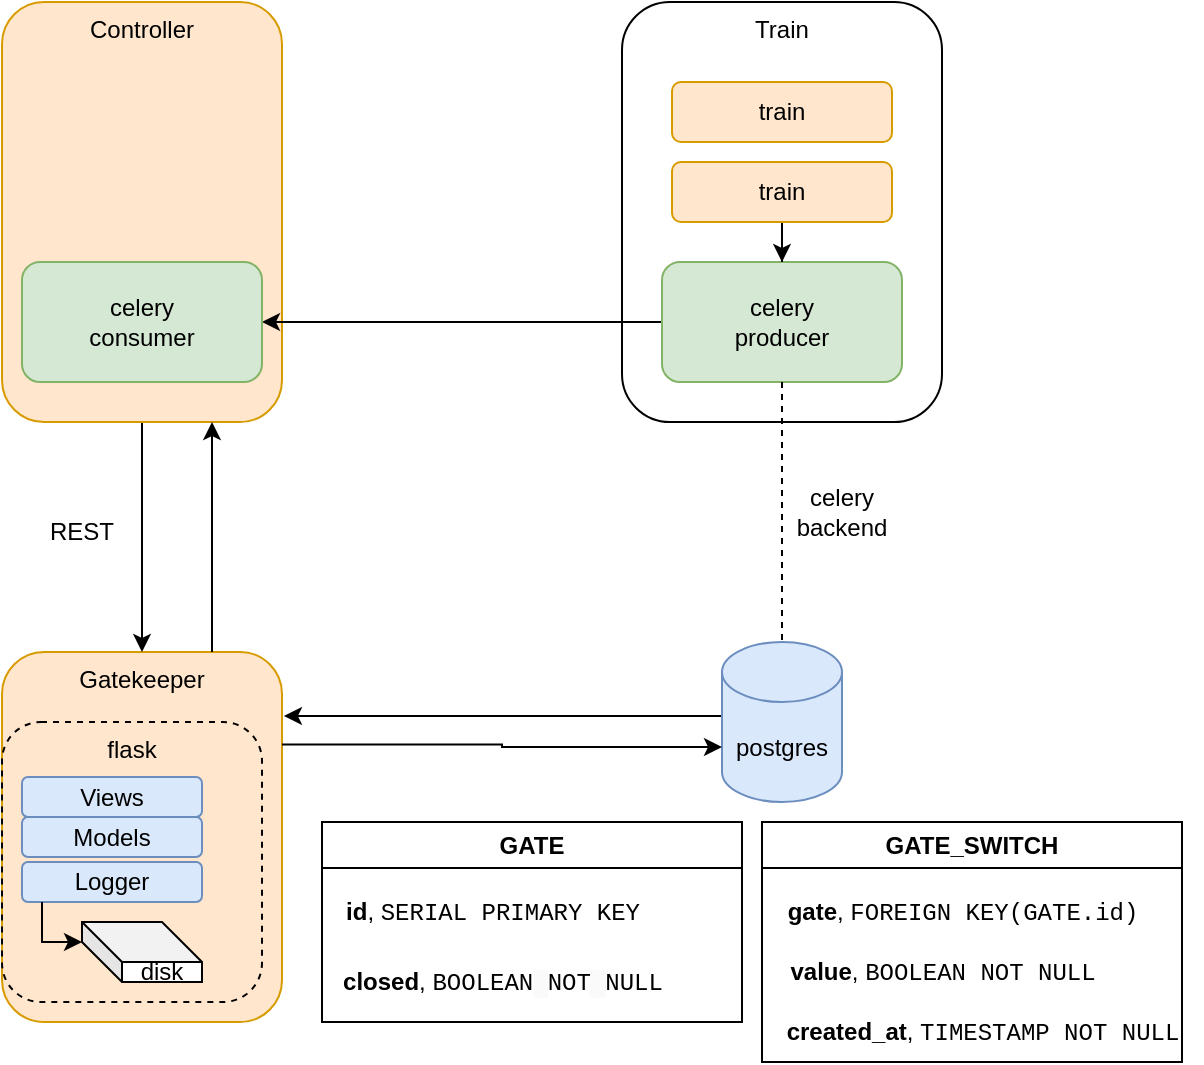 <mxfile version="24.0.7" type="device">
  <diagram name="Page-1" id="ikppUzbMA4AgMU2g5fSF">
    <mxGraphModel dx="1433" dy="737" grid="1" gridSize="10" guides="1" tooltips="1" connect="1" arrows="1" fold="1" page="1" pageScale="1" pageWidth="850" pageHeight="1100" math="0" shadow="0">
      <root>
        <mxCell id="0" />
        <mxCell id="1" parent="0" />
        <mxCell id="fPFFHtyQ8fmGZfRSbvxg-5" value="Gatekeeper" style="rounded=1;whiteSpace=wrap;html=1;fillColor=#ffe6cc;strokeColor=#d79b00;verticalAlign=top;" vertex="1" parent="1">
          <mxGeometry x="210" y="455" width="140" height="185" as="geometry" />
        </mxCell>
        <mxCell id="fPFFHtyQ8fmGZfRSbvxg-33" value="flask" style="rounded=1;whiteSpace=wrap;html=1;fillColor=none;dashed=1;verticalAlign=top;" vertex="1" parent="1">
          <mxGeometry x="210" y="490" width="130" height="140" as="geometry" />
        </mxCell>
        <mxCell id="fPFFHtyQ8fmGZfRSbvxg-13" style="edgeStyle=orthogonalEdgeStyle;rounded=0;orthogonalLoop=1;jettySize=auto;html=1;" edge="1" parent="1" source="fPFFHtyQ8fmGZfRSbvxg-9" target="fPFFHtyQ8fmGZfRSbvxg-5">
          <mxGeometry relative="1" as="geometry" />
        </mxCell>
        <mxCell id="fPFFHtyQ8fmGZfRSbvxg-9" value="Controller" style="rounded=1;whiteSpace=wrap;html=1;fillColor=#ffe6cc;strokeColor=#d79b00;verticalAlign=top;" vertex="1" parent="1">
          <mxGeometry x="210" y="130" width="140" height="210" as="geometry" />
        </mxCell>
        <mxCell id="fPFFHtyQ8fmGZfRSbvxg-4" value="Train" style="rounded=1;whiteSpace=wrap;html=1;fillColor=none;align=center;verticalAlign=top;" vertex="1" parent="1">
          <mxGeometry x="520" y="130" width="160" height="210" as="geometry" />
        </mxCell>
        <mxCell id="fPFFHtyQ8fmGZfRSbvxg-17" style="edgeStyle=orthogonalEdgeStyle;rounded=0;orthogonalLoop=1;jettySize=auto;html=1;exitX=0;exitY=0;exitDx=0;exitDy=27.5;exitPerimeter=0;entryX=1.007;entryY=0.173;entryDx=0;entryDy=0;entryPerimeter=0;" edge="1" parent="1" source="fPFFHtyQ8fmGZfRSbvxg-1" target="fPFFHtyQ8fmGZfRSbvxg-5">
          <mxGeometry relative="1" as="geometry">
            <Array as="points">
              <mxPoint x="570" y="487" />
            </Array>
          </mxGeometry>
        </mxCell>
        <mxCell id="fPFFHtyQ8fmGZfRSbvxg-1" value="postgres" style="shape=cylinder3;whiteSpace=wrap;html=1;boundedLbl=1;backgroundOutline=1;size=15;fillColor=#dae8fc;strokeColor=#6c8ebf;" vertex="1" parent="1">
          <mxGeometry x="570" y="450" width="60" height="80" as="geometry" />
        </mxCell>
        <mxCell id="fPFFHtyQ8fmGZfRSbvxg-12" style="edgeStyle=orthogonalEdgeStyle;rounded=0;orthogonalLoop=1;jettySize=auto;html=1;" edge="1" parent="1" source="fPFFHtyQ8fmGZfRSbvxg-3" target="fPFFHtyQ8fmGZfRSbvxg-10">
          <mxGeometry relative="1" as="geometry" />
        </mxCell>
        <mxCell id="fPFFHtyQ8fmGZfRSbvxg-3" value="celery&lt;div&gt;producer&lt;/div&gt;" style="rounded=1;whiteSpace=wrap;html=1;fillColor=#d5e8d4;strokeColor=#82b366;" vertex="1" parent="1">
          <mxGeometry x="540" y="260" width="120" height="60" as="geometry" />
        </mxCell>
        <mxCell id="fPFFHtyQ8fmGZfRSbvxg-15" style="edgeStyle=orthogonalEdgeStyle;rounded=0;orthogonalLoop=1;jettySize=auto;html=1;exitX=0.75;exitY=0;exitDx=0;exitDy=0;entryX=0.75;entryY=1;entryDx=0;entryDy=0;" edge="1" parent="1" source="fPFFHtyQ8fmGZfRSbvxg-5" target="fPFFHtyQ8fmGZfRSbvxg-9">
          <mxGeometry relative="1" as="geometry" />
        </mxCell>
        <mxCell id="fPFFHtyQ8fmGZfRSbvxg-11" style="edgeStyle=orthogonalEdgeStyle;rounded=0;orthogonalLoop=1;jettySize=auto;html=1;exitX=0.5;exitY=1;exitDx=0;exitDy=0;" edge="1" parent="1" source="fPFFHtyQ8fmGZfRSbvxg-6" target="fPFFHtyQ8fmGZfRSbvxg-3">
          <mxGeometry relative="1" as="geometry" />
        </mxCell>
        <mxCell id="fPFFHtyQ8fmGZfRSbvxg-6" value="train" style="rounded=1;whiteSpace=wrap;html=1;fillColor=#ffe6cc;strokeColor=#d79b00;" vertex="1" parent="1">
          <mxGeometry x="545" y="210" width="110" height="30" as="geometry" />
        </mxCell>
        <mxCell id="fPFFHtyQ8fmGZfRSbvxg-7" value="train" style="rounded=1;whiteSpace=wrap;html=1;fillColor=#ffe6cc;strokeColor=#d79b00;" vertex="1" parent="1">
          <mxGeometry x="545" y="170" width="110" height="30" as="geometry" />
        </mxCell>
        <mxCell id="fPFFHtyQ8fmGZfRSbvxg-10" value="celery&lt;div&gt;consumer&lt;/div&gt;" style="rounded=1;whiteSpace=wrap;html=1;fillColor=#d5e8d4;strokeColor=#82b366;" vertex="1" parent="1">
          <mxGeometry x="220" y="260" width="120" height="60" as="geometry" />
        </mxCell>
        <mxCell id="fPFFHtyQ8fmGZfRSbvxg-18" style="edgeStyle=orthogonalEdgeStyle;rounded=0;orthogonalLoop=1;jettySize=auto;html=1;entryX=0.5;entryY=0;entryDx=0;entryDy=0;entryPerimeter=0;dashed=1;endArrow=none;endFill=0;" edge="1" parent="1" source="fPFFHtyQ8fmGZfRSbvxg-3" target="fPFFHtyQ8fmGZfRSbvxg-1">
          <mxGeometry relative="1" as="geometry" />
        </mxCell>
        <mxCell id="fPFFHtyQ8fmGZfRSbvxg-19" value="GATE" style="swimlane;whiteSpace=wrap;html=1;startSize=23;" vertex="1" parent="1">
          <mxGeometry x="370" y="540" width="210" height="100" as="geometry" />
        </mxCell>
        <mxCell id="fPFFHtyQ8fmGZfRSbvxg-24" value="&lt;font style=&quot;font-size: 12px;&quot;&gt;&lt;b&gt;closed&lt;/b&gt;,&amp;nbsp;&lt;span style=&quot;box-sizing: border-box; margin: 0px; color: var(--hljs-class-color); font-family: &amp;quot;Roboto Mono&amp;quot;, ui-monospace, SFMono-Regular, Menlo, Monaco, Consolas, &amp;quot;Liberation Mono&amp;quot;, &amp;quot;Courier New&amp;quot;, monospace; text-align: start; white-space: pre;&quot; class=&quot;hljs-built_in&quot;&gt;BOOLEAN&lt;/span&gt;&lt;span style=&quot;color: rgb(56, 58, 66); font-family: &amp;quot;Roboto Mono&amp;quot;, ui-monospace, SFMono-Regular, Menlo, Monaco, Consolas, &amp;quot;Liberation Mono&amp;quot;, &amp;quot;Courier New&amp;quot;, monospace; text-align: start; white-space: pre; background-color: rgb(250, 250, 250);&quot;&gt; &lt;/span&gt;&lt;span style=&quot;box-sizing: border-box; margin: 0px; color: var(--hljs-formula-color); font-family: &amp;quot;Roboto Mono&amp;quot;, ui-monospace, SFMono-Regular, Menlo, Monaco, Consolas, &amp;quot;Liberation Mono&amp;quot;, &amp;quot;Courier New&amp;quot;, monospace; text-align: start; white-space: pre;&quot; class=&quot;hljs-keyword&quot;&gt;NOT&lt;/span&gt;&lt;span style=&quot;color: rgb(56, 58, 66); font-family: &amp;quot;Roboto Mono&amp;quot;, ui-monospace, SFMono-Regular, Menlo, Monaco, Consolas, &amp;quot;Liberation Mono&amp;quot;, &amp;quot;Courier New&amp;quot;, monospace; text-align: start; white-space: pre; background-color: rgb(250, 250, 250);&quot;&gt; &lt;/span&gt;&lt;span style=&quot;box-sizing: border-box; margin: 0px; color: var(--hljs-literal-color); font-family: &amp;quot;Roboto Mono&amp;quot;, ui-monospace, SFMono-Regular, Menlo, Monaco, Consolas, &amp;quot;Liberation Mono&amp;quot;, &amp;quot;Courier New&amp;quot;, monospace; text-align: start; white-space: pre;&quot; class=&quot;hljs-literal&quot;&gt;NULL&lt;/span&gt;&lt;/font&gt;" style="text;html=1;align=center;verticalAlign=middle;resizable=0;points=[];autosize=1;strokeColor=none;fillColor=none;" vertex="1" parent="fPFFHtyQ8fmGZfRSbvxg-19">
          <mxGeometry y="65" width="180" height="30" as="geometry" />
        </mxCell>
        <mxCell id="fPFFHtyQ8fmGZfRSbvxg-25" value="&lt;div style=&quot;text-align: start; font-size: 12px;&quot;&gt;&lt;span style=&quot;background-color: initial; font-size: 12px;&quot;&gt;&lt;b&gt;id&lt;/b&gt;,&amp;nbsp;&lt;/span&gt;&lt;span style=&quot;background-color: initial; text-align: center; white-space: pre; font-size: 12px;&quot;&gt;&lt;font style=&quot;font-size: 12px;&quot; face=&quot;Roboto Mono, ui-monospace, SFMono-Regular, Menlo, Monaco, Consolas, Liberation Mono, Courier New, monospace&quot;&gt;SERIAL PRIMARY KEY&lt;/font&gt;&lt;/span&gt;&lt;/div&gt;" style="text;html=1;align=center;verticalAlign=middle;resizable=0;points=[];autosize=1;strokeColor=none;fillColor=none;fontSize=12;" vertex="1" parent="fPFFHtyQ8fmGZfRSbvxg-19">
          <mxGeometry y="30" width="170" height="30" as="geometry" />
        </mxCell>
        <mxCell id="fPFFHtyQ8fmGZfRSbvxg-20" value="disk" style="shape=cube;whiteSpace=wrap;html=1;boundedLbl=1;backgroundOutline=1;darkOpacity=0.05;darkOpacity2=0.1;" vertex="1" parent="1">
          <mxGeometry x="250" y="590" width="60" height="30" as="geometry" />
        </mxCell>
        <mxCell id="fPFFHtyQ8fmGZfRSbvxg-22" value="Logger" style="rounded=1;whiteSpace=wrap;html=1;fillColor=#dae8fc;strokeColor=#6c8ebf;" vertex="1" parent="1">
          <mxGeometry x="220" y="560" width="90" height="20" as="geometry" />
        </mxCell>
        <mxCell id="fPFFHtyQ8fmGZfRSbvxg-23" style="edgeStyle=orthogonalEdgeStyle;rounded=0;orthogonalLoop=1;jettySize=auto;html=1;entryX=0;entryY=0;entryDx=0;entryDy=10;entryPerimeter=0;" edge="1" parent="1" target="fPFFHtyQ8fmGZfRSbvxg-20">
          <mxGeometry relative="1" as="geometry">
            <mxPoint x="230" y="580" as="sourcePoint" />
            <Array as="points">
              <mxPoint x="230" y="580" />
              <mxPoint x="230" y="600" />
            </Array>
          </mxGeometry>
        </mxCell>
        <mxCell id="fPFFHtyQ8fmGZfRSbvxg-26" style="edgeStyle=orthogonalEdgeStyle;rounded=0;orthogonalLoop=1;jettySize=auto;html=1;exitX=1;exitY=0.25;exitDx=0;exitDy=0;entryX=0;entryY=0;entryDx=0;entryDy=52.5;entryPerimeter=0;" edge="1" parent="1" source="fPFFHtyQ8fmGZfRSbvxg-5" target="fPFFHtyQ8fmGZfRSbvxg-1">
          <mxGeometry relative="1" as="geometry" />
        </mxCell>
        <mxCell id="fPFFHtyQ8fmGZfRSbvxg-27" value="celery&lt;div&gt;backend&lt;/div&gt;" style="text;html=1;align=center;verticalAlign=middle;whiteSpace=wrap;rounded=0;" vertex="1" parent="1">
          <mxGeometry x="600" y="370" width="60" height="30" as="geometry" />
        </mxCell>
        <mxCell id="fPFFHtyQ8fmGZfRSbvxg-28" value="GATE_SWITCH" style="swimlane;whiteSpace=wrap;html=1;startSize=23;" vertex="1" parent="1">
          <mxGeometry x="590" y="540" width="210" height="120" as="geometry" />
        </mxCell>
        <mxCell id="fPFFHtyQ8fmGZfRSbvxg-29" value="&lt;div style=&quot;text-align: left;&quot;&gt;&lt;b style=&quot;background-color: initial;&quot;&gt;gate&lt;/b&gt;&lt;span style=&quot;background-color: initial;&quot;&gt;, &lt;font face=&quot;Roboto Mono, ui-monospace, SFMono-Regular, Menlo, Monaco, Consolas, Liberation Mono, Courier New, monospace&quot;&gt;&lt;span style=&quot;white-space: pre;&quot;&gt;FOREIGN KEY(GATE.id)&lt;/span&gt;&lt;/font&gt;&lt;/span&gt;&lt;/div&gt;" style="text;html=1;align=center;verticalAlign=middle;resizable=0;points=[];autosize=1;strokeColor=none;fillColor=none;" vertex="1" parent="fPFFHtyQ8fmGZfRSbvxg-28">
          <mxGeometry y="30" width="200" height="30" as="geometry" />
        </mxCell>
        <mxCell id="fPFFHtyQ8fmGZfRSbvxg-31" value="&lt;div style=&quot;text-align: left;&quot;&gt;&lt;b style=&quot;background-color: initial;&quot;&gt;value&lt;/b&gt;&lt;span style=&quot;background-color: initial;&quot;&gt;, &lt;font face=&quot;Roboto Mono, ui-monospace, SFMono-Regular, Menlo, Monaco, Consolas, Liberation Mono, Courier New, monospace&quot;&gt;&lt;span style=&quot;white-space: pre;&quot;&gt;BOOLEAN NOT NULL&lt;/span&gt;&lt;/font&gt;&lt;/span&gt;&lt;/div&gt;" style="text;html=1;align=center;verticalAlign=middle;resizable=0;points=[];autosize=1;strokeColor=none;fillColor=none;" vertex="1" parent="fPFFHtyQ8fmGZfRSbvxg-28">
          <mxGeometry y="60" width="180" height="30" as="geometry" />
        </mxCell>
        <mxCell id="fPFFHtyQ8fmGZfRSbvxg-32" value="&lt;div style=&quot;text-align: left;&quot;&gt;&lt;b style=&quot;background-color: initial;&quot;&gt;created_at&lt;/b&gt;&lt;span style=&quot;background-color: initial;&quot;&gt;, &lt;font face=&quot;Roboto Mono, ui-monospace, SFMono-Regular, Menlo, Monaco, Consolas, Liberation Mono, Courier New, monospace&quot;&gt;&lt;span style=&quot;white-space: pre;&quot;&gt;TIMESTAMP NOT NULL&lt;/span&gt;&lt;/font&gt;&lt;/span&gt;&lt;/div&gt;" style="text;html=1;align=center;verticalAlign=middle;resizable=0;points=[];autosize=1;strokeColor=none;fillColor=none;" vertex="1" parent="fPFFHtyQ8fmGZfRSbvxg-28">
          <mxGeometry y="90" width="220" height="30" as="geometry" />
        </mxCell>
        <mxCell id="fPFFHtyQ8fmGZfRSbvxg-34" value="Views" style="rounded=1;whiteSpace=wrap;html=1;fillColor=#dae8fc;strokeColor=#6c8ebf;" vertex="1" parent="1">
          <mxGeometry x="220" y="517.5" width="90" height="20" as="geometry" />
        </mxCell>
        <mxCell id="fPFFHtyQ8fmGZfRSbvxg-38" value="Models" style="rounded=1;whiteSpace=wrap;html=1;fillColor=#dae8fc;strokeColor=#6c8ebf;" vertex="1" parent="1">
          <mxGeometry x="220" y="537.5" width="90" height="20" as="geometry" />
        </mxCell>
        <mxCell id="fPFFHtyQ8fmGZfRSbvxg-39" value="REST" style="text;html=1;align=center;verticalAlign=middle;whiteSpace=wrap;rounded=0;" vertex="1" parent="1">
          <mxGeometry x="220" y="380" width="60" height="30" as="geometry" />
        </mxCell>
      </root>
    </mxGraphModel>
  </diagram>
</mxfile>
